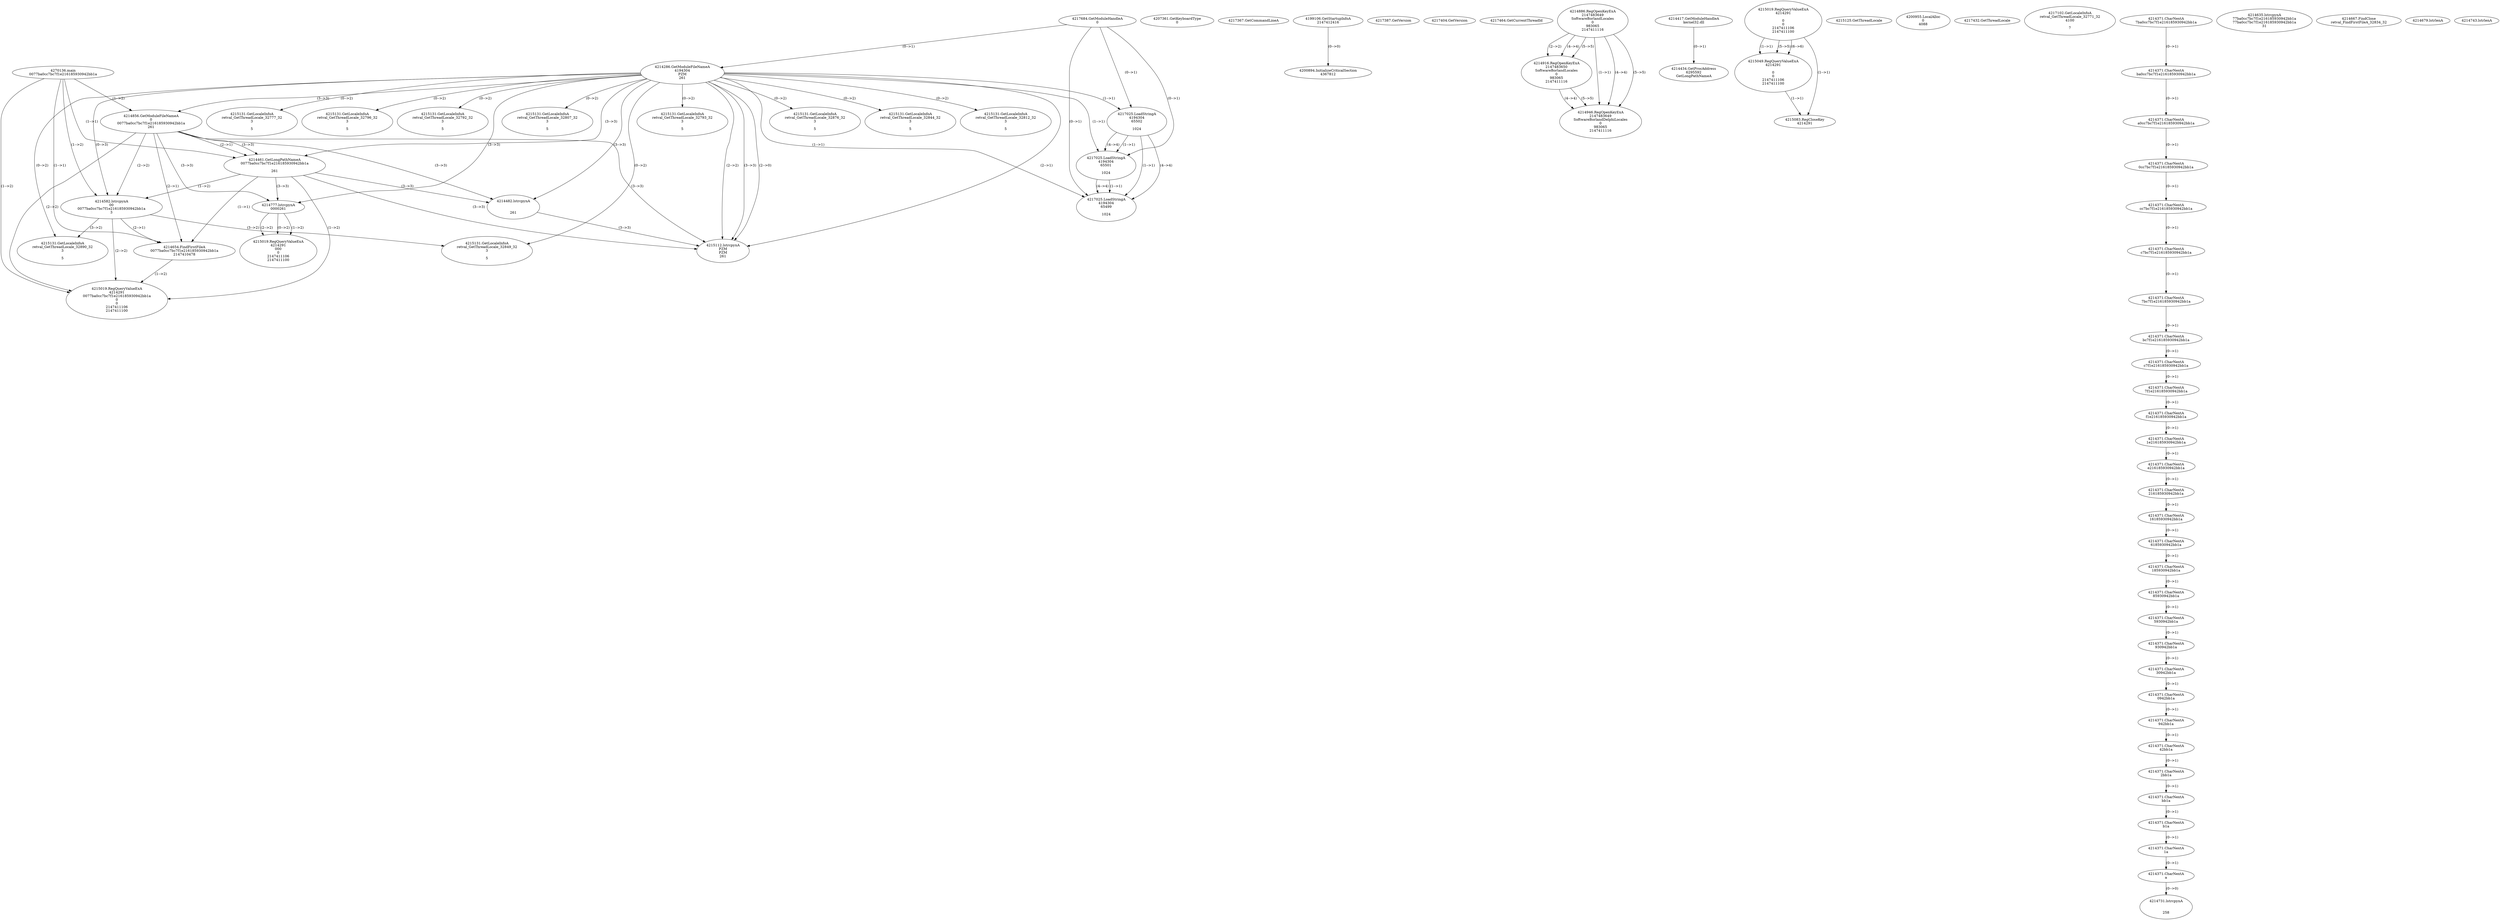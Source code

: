 // Global SCDG with merge call
digraph {
	0 [label="4270136.main
0077ba0cc7bc7f1e216185930942bb1a"]
	1 [label="4217684.GetModuleHandleA
0"]
	2 [label="4207361.GetKeyboardType
0"]
	3 [label="4217367.GetCommandLineA
"]
	4 [label="4199106.GetStartupInfoA
2147412416"]
	5 [label="4217387.GetVersion
"]
	6 [label="4217404.GetVersion
"]
	7 [label="4217464.GetCurrentThreadId
"]
	8 [label="4214286.GetModuleFileNameA
4194304
PZM
261"]
	1 -> 8 [label="(0-->1)"]
	9 [label="4214856.GetModuleFileNameA
0
0077ba0cc7bc7f1e216185930942bb1a
261"]
	0 -> 9 [label="(1-->2)"]
	8 -> 9 [label="(3-->3)"]
	10 [label="4214886.RegOpenKeyExA
2147483649
Software\Borland\Locales
0
983065
2147411116"]
	11 [label="4214417.GetModuleHandleA
kernel32.dll"]
	12 [label="4214434.GetProcAddress
6295592
GetLongPathNameA"]
	11 -> 12 [label="(0-->1)"]
	13 [label="4214461.GetLongPathNameA
0077ba0cc7bc7f1e216185930942bb1a

261"]
	0 -> 13 [label="(1-->1)"]
	9 -> 13 [label="(2-->1)"]
	8 -> 13 [label="(3-->3)"]
	9 -> 13 [label="(3-->3)"]
	14 [label="4214482.lstrcpynA


261"]
	8 -> 14 [label="(3-->3)"]
	9 -> 14 [label="(3-->3)"]
	13 -> 14 [label="(3-->3)"]
	15 [label="4215019.RegQueryValueExA
4214291

0
0
2147411106
2147411100"]
	16 [label="4215049.RegQueryValueExA
4214291

0
0
2147411106
2147411100"]
	15 -> 16 [label="(1-->1)"]
	15 -> 16 [label="(5-->5)"]
	15 -> 16 [label="(6-->6)"]
	17 [label="4215083.RegCloseKey
4214291"]
	15 -> 17 [label="(1-->1)"]
	16 -> 17 [label="(1-->1)"]
	18 [label="4215112.lstrcpynA
PZM
PZM
261"]
	8 -> 18 [label="(2-->1)"]
	8 -> 18 [label="(2-->2)"]
	8 -> 18 [label="(3-->3)"]
	9 -> 18 [label="(3-->3)"]
	13 -> 18 [label="(3-->3)"]
	14 -> 18 [label="(3-->3)"]
	8 -> 18 [label="(2-->0)"]
	19 [label="4215125.GetThreadLocale
"]
	20 [label="4215131.GetLocaleInfoA
retval_GetThreadLocale_32793_32
3

5"]
	8 -> 20 [label="(0-->2)"]
	21 [label="4217025.LoadStringA
4194304
65502

1024"]
	1 -> 21 [label="(0-->1)"]
	8 -> 21 [label="(1-->1)"]
	22 [label="4200894.InitializeCriticalSection
4367812"]
	4 -> 22 [label="(0-->0)"]
	23 [label="4200955.LocalAlloc
0
4088"]
	24 [label="4217432.GetThreadLocale
"]
	25 [label="4217102.GetLocaleInfoA
retval_GetThreadLocale_32771_32
4100

7"]
	26 [label="4215131.GetLocaleInfoA
retval_GetThreadLocale_32876_32
3

5"]
	8 -> 26 [label="(0-->2)"]
	27 [label="4214916.RegOpenKeyExA
2147483650
Software\Borland\Locales
0
983065
2147411116"]
	10 -> 27 [label="(2-->2)"]
	10 -> 27 [label="(4-->4)"]
	10 -> 27 [label="(5-->5)"]
	28 [label="4215131.GetLocaleInfoA
retval_GetThreadLocale_32844_32
3

5"]
	8 -> 28 [label="(0-->2)"]
	29 [label="4217025.LoadStringA
4194304
65501

1024"]
	1 -> 29 [label="(0-->1)"]
	8 -> 29 [label="(1-->1)"]
	21 -> 29 [label="(1-->1)"]
	21 -> 29 [label="(4-->4)"]
	30 [label="4214946.RegOpenKeyExA
2147483649
Software\Borland\Delphi\Locales
0
983065
2147411116"]
	10 -> 30 [label="(1-->1)"]
	10 -> 30 [label="(4-->4)"]
	27 -> 30 [label="(4-->4)"]
	10 -> 30 [label="(5-->5)"]
	27 -> 30 [label="(5-->5)"]
	31 [label="4215131.GetLocaleInfoA
retval_GetThreadLocale_32812_32
3

5"]
	8 -> 31 [label="(0-->2)"]
	32 [label="4217025.LoadStringA
4194304
65499

1024"]
	1 -> 32 [label="(0-->1)"]
	8 -> 32 [label="(1-->1)"]
	21 -> 32 [label="(1-->1)"]
	29 -> 32 [label="(1-->1)"]
	21 -> 32 [label="(4-->4)"]
	29 -> 32 [label="(4-->4)"]
	33 [label="4214582.lstrcpynA
00
0077ba0cc7bc7f1e216185930942bb1a
3"]
	0 -> 33 [label="(1-->2)"]
	9 -> 33 [label="(2-->2)"]
	13 -> 33 [label="(1-->2)"]
	8 -> 33 [label="(0-->3)"]
	34 [label="4214371.CharNextA
7ba0cc7bc7f1e216185930942bb1a"]
	35 [label="4214371.CharNextA
ba0cc7bc7f1e216185930942bb1a"]
	34 -> 35 [label="(0-->1)"]
	36 [label="4214371.CharNextA
a0cc7bc7f1e216185930942bb1a"]
	35 -> 36 [label="(0-->1)"]
	37 [label="4214371.CharNextA
0cc7bc7f1e216185930942bb1a"]
	36 -> 37 [label="(0-->1)"]
	38 [label="4214371.CharNextA
cc7bc7f1e216185930942bb1a"]
	37 -> 38 [label="(0-->1)"]
	39 [label="4214371.CharNextA
c7bc7f1e216185930942bb1a"]
	38 -> 39 [label="(0-->1)"]
	40 [label="4214371.CharNextA
7bc7f1e216185930942bb1a"]
	39 -> 40 [label="(0-->1)"]
	41 [label="4214371.CharNextA
bc7f1e216185930942bb1a"]
	40 -> 41 [label="(0-->1)"]
	42 [label="4214371.CharNextA
c7f1e216185930942bb1a"]
	41 -> 42 [label="(0-->1)"]
	43 [label="4214371.CharNextA
7f1e216185930942bb1a"]
	42 -> 43 [label="(0-->1)"]
	44 [label="4214371.CharNextA
f1e216185930942bb1a"]
	43 -> 44 [label="(0-->1)"]
	45 [label="4214371.CharNextA
1e216185930942bb1a"]
	44 -> 45 [label="(0-->1)"]
	46 [label="4214371.CharNextA
e216185930942bb1a"]
	45 -> 46 [label="(0-->1)"]
	47 [label="4214371.CharNextA
216185930942bb1a"]
	46 -> 47 [label="(0-->1)"]
	48 [label="4214371.CharNextA
16185930942bb1a"]
	47 -> 48 [label="(0-->1)"]
	49 [label="4214371.CharNextA
6185930942bb1a"]
	48 -> 49 [label="(0-->1)"]
	50 [label="4214371.CharNextA
185930942bb1a"]
	49 -> 50 [label="(0-->1)"]
	51 [label="4214371.CharNextA
85930942bb1a"]
	50 -> 51 [label="(0-->1)"]
	52 [label="4214371.CharNextA
5930942bb1a"]
	51 -> 52 [label="(0-->1)"]
	53 [label="4214371.CharNextA
930942bb1a"]
	52 -> 53 [label="(0-->1)"]
	54 [label="4214371.CharNextA
30942bb1a"]
	53 -> 54 [label="(0-->1)"]
	55 [label="4214371.CharNextA
0942bb1a"]
	54 -> 55 [label="(0-->1)"]
	56 [label="4214371.CharNextA
942bb1a"]
	55 -> 56 [label="(0-->1)"]
	57 [label="4214371.CharNextA
42bb1a"]
	56 -> 57 [label="(0-->1)"]
	58 [label="4214371.CharNextA
2bb1a"]
	57 -> 58 [label="(0-->1)"]
	59 [label="4214371.CharNextA
bb1a"]
	58 -> 59 [label="(0-->1)"]
	60 [label="4214371.CharNextA
b1a"]
	59 -> 60 [label="(0-->1)"]
	61 [label="4214371.CharNextA
1a"]
	60 -> 61 [label="(0-->1)"]
	62 [label="4214371.CharNextA
a"]
	61 -> 62 [label="(0-->1)"]
	63 [label="4214635.lstrcpynA
77ba0cc7bc7f1e216185930942bb1a
77ba0cc7bc7f1e216185930942bb1a
31"]
	64 [label="4214654.FindFirstFileA
0077ba0cc7bc7f1e216185930942bb1a
2147410478"]
	0 -> 64 [label="(1-->1)"]
	9 -> 64 [label="(2-->1)"]
	13 -> 64 [label="(1-->1)"]
	33 -> 64 [label="(2-->1)"]
	65 [label="4214667.FindClose
retval_FindFirstFileA_32834_32"]
	66 [label="4214679.lstrlenA
"]
	67 [label="4214731.lstrcpynA


258"]
	62 -> 67 [label="(0-->0)"]
	68 [label="4214743.lstrlenA
"]
	69 [label="4214777.lstrcpynA
00\
00\
261"]
	8 -> 69 [label="(3-->3)"]
	9 -> 69 [label="(3-->3)"]
	13 -> 69 [label="(3-->3)"]
	70 [label="4215019.RegQueryValueExA
4214291
00\
0
0
2147411106
2147411100"]
	69 -> 70 [label="(1-->2)"]
	69 -> 70 [label="(2-->2)"]
	69 -> 70 [label="(0-->2)"]
	71 [label="4215131.GetLocaleInfoA
retval_GetThreadLocale_32890_32
3

5"]
	8 -> 71 [label="(0-->2)"]
	33 -> 71 [label="(3-->2)"]
	72 [label="4215131.GetLocaleInfoA
retval_GetThreadLocale_32777_32
3

5"]
	8 -> 72 [label="(0-->2)"]
	73 [label="4215131.GetLocaleInfoA
retval_GetThreadLocale_32796_32
3

5"]
	8 -> 73 [label="(0-->2)"]
	74 [label="4215131.GetLocaleInfoA
retval_GetThreadLocale_32792_32
3

5"]
	8 -> 74 [label="(0-->2)"]
	75 [label="4215131.GetLocaleInfoA
retval_GetThreadLocale_32807_32
3

5"]
	8 -> 75 [label="(0-->2)"]
	76 [label="4215019.RegQueryValueExA
4214291
0077ba0cc7bc7f1e216185930942bb1a
0
0
2147411106
2147411100"]
	0 -> 76 [label="(1-->2)"]
	9 -> 76 [label="(2-->2)"]
	13 -> 76 [label="(1-->2)"]
	33 -> 76 [label="(2-->2)"]
	64 -> 76 [label="(1-->2)"]
	77 [label="4215131.GetLocaleInfoA
retval_GetThreadLocale_32849_32
3

5"]
	8 -> 77 [label="(0-->2)"]
	33 -> 77 [label="(3-->2)"]
}
